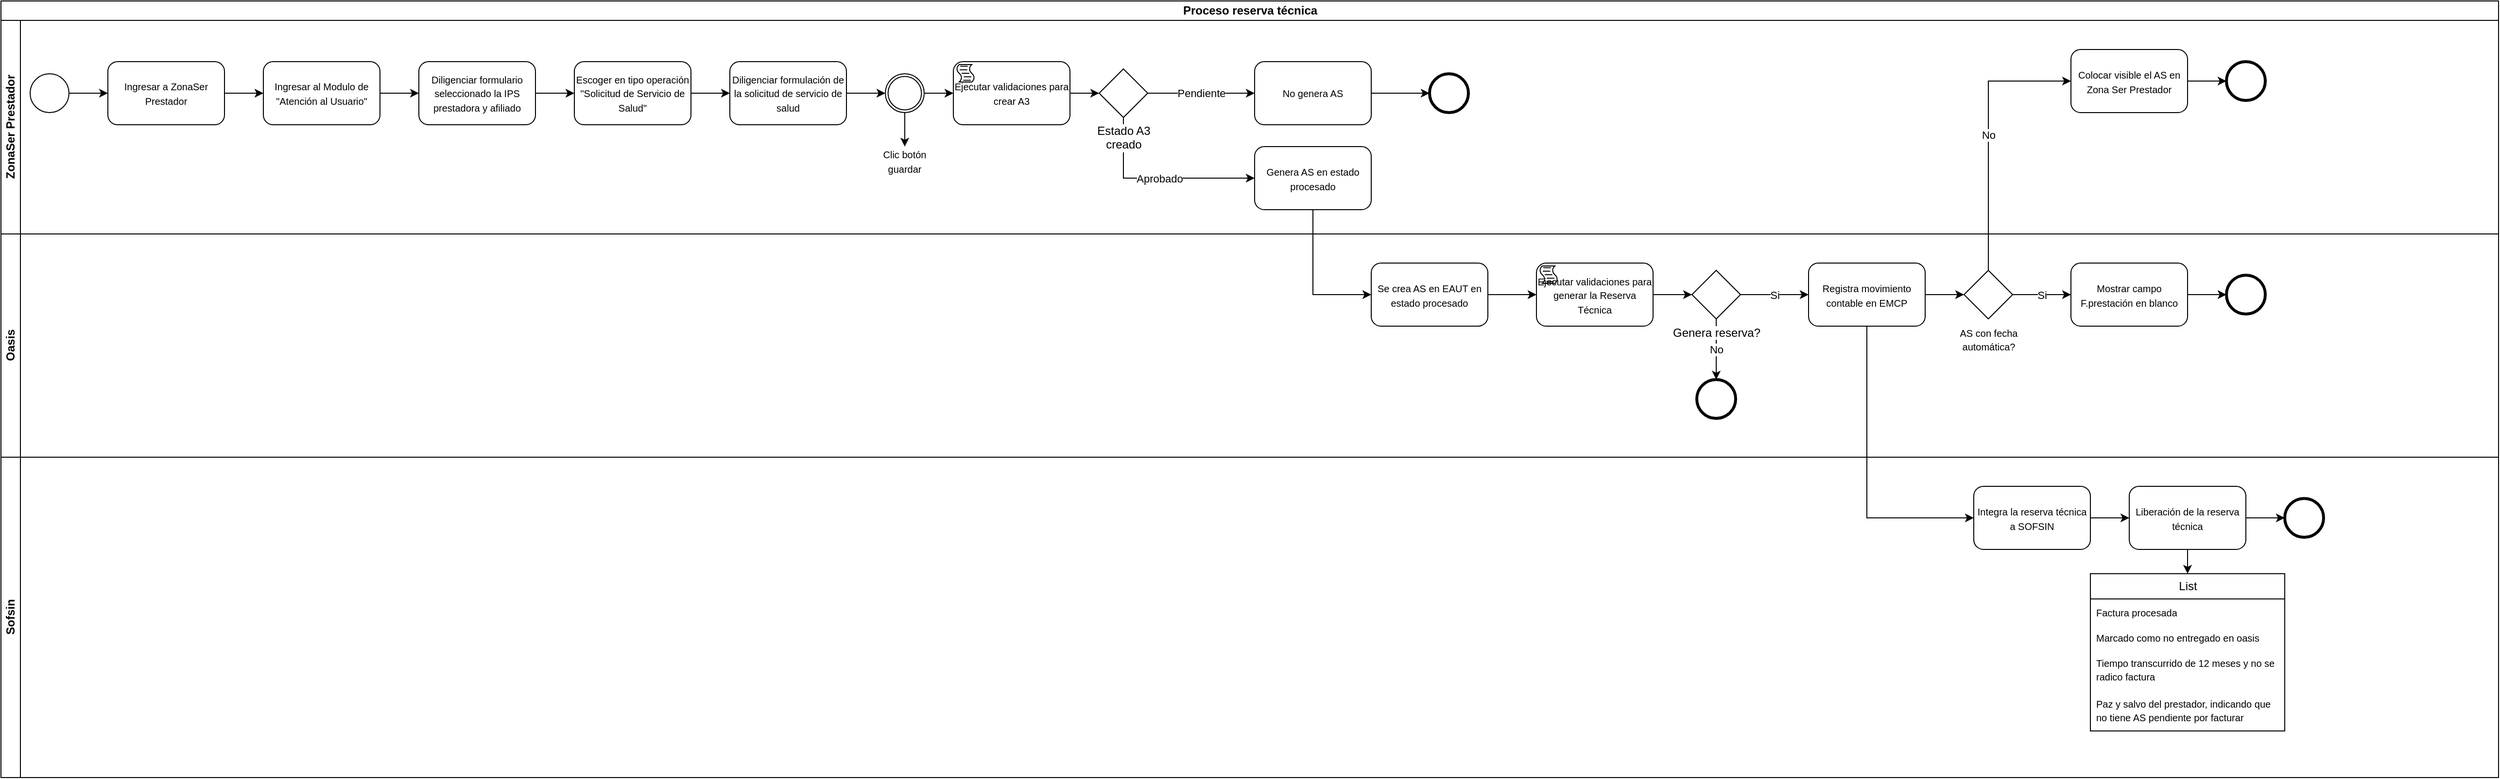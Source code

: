 <mxfile version="21.6.5" type="github">
  <diagram name="Página-1" id="OOA_6IZKtUR3cF3tt41C">
    <mxGraphModel dx="1034" dy="708" grid="1" gridSize="10" guides="1" tooltips="1" connect="1" arrows="1" fold="1" page="1" pageScale="1" pageWidth="2600" pageHeight="819" math="0" shadow="0">
      <root>
        <mxCell id="0" />
        <mxCell id="1" parent="0" />
        <mxCell id="e6QzIjx4ru65ZYh6eTGg-1" value="Proceso reserva técnica" style="swimlane;childLayout=stackLayout;resizeParent=1;resizeParentMax=0;horizontal=1;startSize=20;horizontalStack=0;html=1;" vertex="1" parent="1">
          <mxGeometry x="10" y="10" width="2570" height="800" as="geometry" />
        </mxCell>
        <mxCell id="e6QzIjx4ru65ZYh6eTGg-2" value="ZonaSer Prestador" style="swimlane;startSize=20;horizontal=0;html=1;" vertex="1" parent="e6QzIjx4ru65ZYh6eTGg-1">
          <mxGeometry y="20" width="2570" height="220" as="geometry" />
        </mxCell>
        <mxCell id="e6QzIjx4ru65ZYh6eTGg-6" value="" style="points=[[0.145,0.145,0],[0.5,0,0],[0.855,0.145,0],[1,0.5,0],[0.855,0.855,0],[0.5,1,0],[0.145,0.855,0],[0,0.5,0]];shape=mxgraph.bpmn.event;html=1;verticalLabelPosition=bottom;labelBackgroundColor=#ffffff;verticalAlign=top;align=center;perimeter=ellipsePerimeter;outlineConnect=0;aspect=fixed;outline=end;symbol=terminate2;" vertex="1" parent="e6QzIjx4ru65ZYh6eTGg-2">
          <mxGeometry x="1470" y="55" width="40" height="40" as="geometry" />
        </mxCell>
        <mxCell id="e6QzIjx4ru65ZYh6eTGg-8" style="edgeStyle=orthogonalEdgeStyle;rounded=0;orthogonalLoop=1;jettySize=auto;html=1;" edge="1" parent="e6QzIjx4ru65ZYh6eTGg-2" source="e6QzIjx4ru65ZYh6eTGg-5" target="e6QzIjx4ru65ZYh6eTGg-7">
          <mxGeometry relative="1" as="geometry" />
        </mxCell>
        <mxCell id="e6QzIjx4ru65ZYh6eTGg-5" value="" style="points=[[0.145,0.145,0],[0.5,0,0],[0.855,0.145,0],[1,0.5,0],[0.855,0.855,0],[0.5,1,0],[0.145,0.855,0],[0,0.5,0]];shape=mxgraph.bpmn.event;html=1;verticalLabelPosition=bottom;labelBackgroundColor=#ffffff;verticalAlign=top;align=center;perimeter=ellipsePerimeter;outlineConnect=0;aspect=fixed;outline=standard;symbol=general;" vertex="1" parent="e6QzIjx4ru65ZYh6eTGg-2">
          <mxGeometry x="30" y="55" width="40" height="40" as="geometry" />
        </mxCell>
        <mxCell id="e6QzIjx4ru65ZYh6eTGg-11" value="" style="edgeStyle=orthogonalEdgeStyle;rounded=0;orthogonalLoop=1;jettySize=auto;html=1;" edge="1" parent="e6QzIjx4ru65ZYh6eTGg-2" source="e6QzIjx4ru65ZYh6eTGg-7" target="e6QzIjx4ru65ZYh6eTGg-10">
          <mxGeometry relative="1" as="geometry" />
        </mxCell>
        <mxCell id="e6QzIjx4ru65ZYh6eTGg-7" value="&lt;font style=&quot;font-size: 10px;&quot;&gt;Ingresar a ZonaSer Prestador&lt;/font&gt;" style="points=[[0.25,0,0],[0.5,0,0],[0.75,0,0],[1,0.25,0],[1,0.5,0],[1,0.75,0],[0.75,1,0],[0.5,1,0],[0.25,1,0],[0,0.75,0],[0,0.5,0],[0,0.25,0]];shape=mxgraph.bpmn.task;whiteSpace=wrap;rectStyle=rounded;size=10;html=1;container=1;expand=0;collapsible=0;taskMarker=abstract;" vertex="1" parent="e6QzIjx4ru65ZYh6eTGg-2">
          <mxGeometry x="110" y="42.5" width="120" height="65" as="geometry" />
        </mxCell>
        <mxCell id="e6QzIjx4ru65ZYh6eTGg-13" value="" style="edgeStyle=orthogonalEdgeStyle;rounded=0;orthogonalLoop=1;jettySize=auto;html=1;" edge="1" parent="e6QzIjx4ru65ZYh6eTGg-2" source="e6QzIjx4ru65ZYh6eTGg-10" target="e6QzIjx4ru65ZYh6eTGg-12">
          <mxGeometry relative="1" as="geometry" />
        </mxCell>
        <mxCell id="e6QzIjx4ru65ZYh6eTGg-10" value="&lt;font style=&quot;font-size: 10px;&quot;&gt;Ingresar al Modulo de &quot;Atención al Usuario&quot;&lt;/font&gt;" style="points=[[0.25,0,0],[0.5,0,0],[0.75,0,0],[1,0.25,0],[1,0.5,0],[1,0.75,0],[0.75,1,0],[0.5,1,0],[0.25,1,0],[0,0.75,0],[0,0.5,0],[0,0.25,0]];shape=mxgraph.bpmn.task;whiteSpace=wrap;rectStyle=rounded;size=10;html=1;container=1;expand=0;collapsible=0;taskMarker=abstract;" vertex="1" parent="e6QzIjx4ru65ZYh6eTGg-2">
          <mxGeometry x="270" y="42.5" width="120" height="65" as="geometry" />
        </mxCell>
        <mxCell id="e6QzIjx4ru65ZYh6eTGg-15" value="" style="edgeStyle=orthogonalEdgeStyle;rounded=0;orthogonalLoop=1;jettySize=auto;html=1;" edge="1" parent="e6QzIjx4ru65ZYh6eTGg-2" source="e6QzIjx4ru65ZYh6eTGg-12" target="e6QzIjx4ru65ZYh6eTGg-14">
          <mxGeometry relative="1" as="geometry" />
        </mxCell>
        <mxCell id="e6QzIjx4ru65ZYh6eTGg-12" value="&lt;font style=&quot;font-size: 10px;&quot;&gt;Diligenciar formulario seleccionado la IPS prestadora y afiliado&lt;/font&gt;" style="points=[[0.25,0,0],[0.5,0,0],[0.75,0,0],[1,0.25,0],[1,0.5,0],[1,0.75,0],[0.75,1,0],[0.5,1,0],[0.25,1,0],[0,0.75,0],[0,0.5,0],[0,0.25,0]];shape=mxgraph.bpmn.task;whiteSpace=wrap;rectStyle=rounded;size=10;html=1;container=1;expand=0;collapsible=0;taskMarker=abstract;" vertex="1" parent="e6QzIjx4ru65ZYh6eTGg-2">
          <mxGeometry x="430" y="42.5" width="120" height="65" as="geometry" />
        </mxCell>
        <mxCell id="e6QzIjx4ru65ZYh6eTGg-18" value="" style="edgeStyle=orthogonalEdgeStyle;rounded=0;orthogonalLoop=1;jettySize=auto;html=1;" edge="1" parent="e6QzIjx4ru65ZYh6eTGg-2" source="e6QzIjx4ru65ZYh6eTGg-14" target="e6QzIjx4ru65ZYh6eTGg-17">
          <mxGeometry relative="1" as="geometry" />
        </mxCell>
        <mxCell id="e6QzIjx4ru65ZYh6eTGg-14" value="&lt;font style=&quot;font-size: 10px;&quot;&gt;Escoger en tipo operación &quot;Solicitud de Servicio de Salud&quot;&lt;/font&gt;" style="points=[[0.25,0,0],[0.5,0,0],[0.75,0,0],[1,0.25,0],[1,0.5,0],[1,0.75,0],[0.75,1,0],[0.5,1,0],[0.25,1,0],[0,0.75,0],[0,0.5,0],[0,0.25,0]];shape=mxgraph.bpmn.task;whiteSpace=wrap;rectStyle=rounded;size=10;html=1;container=1;expand=0;collapsible=0;taskMarker=abstract;" vertex="1" parent="e6QzIjx4ru65ZYh6eTGg-2">
          <mxGeometry x="590" y="42.5" width="120" height="65" as="geometry" />
        </mxCell>
        <mxCell id="e6QzIjx4ru65ZYh6eTGg-20" style="edgeStyle=orthogonalEdgeStyle;rounded=0;orthogonalLoop=1;jettySize=auto;html=1;" edge="1" parent="e6QzIjx4ru65ZYh6eTGg-2" source="e6QzIjx4ru65ZYh6eTGg-17" target="e6QzIjx4ru65ZYh6eTGg-19">
          <mxGeometry relative="1" as="geometry" />
        </mxCell>
        <mxCell id="e6QzIjx4ru65ZYh6eTGg-17" value="&lt;font style=&quot;font-size: 10px;&quot;&gt;Diligenciar formulación de la solicitud de servicio de salud&lt;/font&gt;" style="points=[[0.25,0,0],[0.5,0,0],[0.75,0,0],[1,0.25,0],[1,0.5,0],[1,0.75,0],[0.75,1,0],[0.5,1,0],[0.25,1,0],[0,0.75,0],[0,0.5,0],[0,0.25,0]];shape=mxgraph.bpmn.task;whiteSpace=wrap;rectStyle=rounded;size=10;html=1;container=1;expand=0;collapsible=0;taskMarker=abstract;" vertex="1" parent="e6QzIjx4ru65ZYh6eTGg-2">
          <mxGeometry x="750" y="42.5" width="120" height="65" as="geometry" />
        </mxCell>
        <mxCell id="e6QzIjx4ru65ZYh6eTGg-22" style="edgeStyle=orthogonalEdgeStyle;rounded=0;orthogonalLoop=1;jettySize=auto;html=1;" edge="1" parent="e6QzIjx4ru65ZYh6eTGg-2" source="e6QzIjx4ru65ZYh6eTGg-19" target="e6QzIjx4ru65ZYh6eTGg-21">
          <mxGeometry relative="1" as="geometry" />
        </mxCell>
        <mxCell id="e6QzIjx4ru65ZYh6eTGg-24" style="edgeStyle=orthogonalEdgeStyle;rounded=0;orthogonalLoop=1;jettySize=auto;html=1;entryX=0;entryY=0.5;entryDx=0;entryDy=0;entryPerimeter=0;" edge="1" parent="e6QzIjx4ru65ZYh6eTGg-2" source="e6QzIjx4ru65ZYh6eTGg-19" target="e6QzIjx4ru65ZYh6eTGg-26">
          <mxGeometry relative="1" as="geometry">
            <mxPoint x="1010" y="75" as="targetPoint" />
          </mxGeometry>
        </mxCell>
        <mxCell id="e6QzIjx4ru65ZYh6eTGg-19" value="" style="points=[[0.145,0.145,0],[0.5,0,0],[0.855,0.145,0],[1,0.5,0],[0.855,0.855,0],[0.5,1,0],[0.145,0.855,0],[0,0.5,0]];shape=mxgraph.bpmn.event;html=1;verticalLabelPosition=bottom;labelBackgroundColor=#ffffff;verticalAlign=top;align=center;perimeter=ellipsePerimeter;outlineConnect=0;aspect=fixed;outline=throwing;symbol=general;" vertex="1" parent="e6QzIjx4ru65ZYh6eTGg-2">
          <mxGeometry x="910" y="55" width="40" height="40" as="geometry" />
        </mxCell>
        <mxCell id="e6QzIjx4ru65ZYh6eTGg-21" value="&lt;font style=&quot;font-size: 10px;&quot;&gt;Clic botón guardar&lt;/font&gt;" style="text;html=1;strokeColor=none;fillColor=none;align=center;verticalAlign=middle;whiteSpace=wrap;rounded=0;" vertex="1" parent="e6QzIjx4ru65ZYh6eTGg-2">
          <mxGeometry x="900" y="130" width="60" height="30" as="geometry" />
        </mxCell>
        <mxCell id="e6QzIjx4ru65ZYh6eTGg-27" style="edgeStyle=orthogonalEdgeStyle;rounded=0;orthogonalLoop=1;jettySize=auto;html=1;entryX=0;entryY=0.5;entryDx=0;entryDy=0;entryPerimeter=0;" edge="1" parent="e6QzIjx4ru65ZYh6eTGg-2" source="e6QzIjx4ru65ZYh6eTGg-26" target="e6QzIjx4ru65ZYh6eTGg-28">
          <mxGeometry relative="1" as="geometry">
            <mxPoint x="1170" y="75" as="targetPoint" />
          </mxGeometry>
        </mxCell>
        <mxCell id="e6QzIjx4ru65ZYh6eTGg-26" value="&lt;font style=&quot;font-size: 10px;&quot;&gt;Ejecutar validaciones para crear A3&lt;/font&gt;" style="points=[[0.25,0,0],[0.5,0,0],[0.75,0,0],[1,0.25,0],[1,0.5,0],[1,0.75,0],[0.75,1,0],[0.5,1,0],[0.25,1,0],[0,0.75,0],[0,0.5,0],[0,0.25,0]];shape=mxgraph.bpmn.task;whiteSpace=wrap;rectStyle=rounded;size=10;html=1;container=1;expand=0;collapsible=0;taskMarker=script;" vertex="1" parent="e6QzIjx4ru65ZYh6eTGg-2">
          <mxGeometry x="980" y="42.5" width="120" height="65" as="geometry" />
        </mxCell>
        <mxCell id="e6QzIjx4ru65ZYh6eTGg-29" value="Pendiente" style="edgeStyle=orthogonalEdgeStyle;rounded=0;orthogonalLoop=1;jettySize=auto;html=1;entryX=0;entryY=0.5;entryDx=0;entryDy=0;entryPerimeter=0;" edge="1" parent="e6QzIjx4ru65ZYh6eTGg-2" source="e6QzIjx4ru65ZYh6eTGg-28" target="e6QzIjx4ru65ZYh6eTGg-31">
          <mxGeometry relative="1" as="geometry">
            <mxPoint x="1270" y="75" as="targetPoint" />
          </mxGeometry>
        </mxCell>
        <mxCell id="e6QzIjx4ru65ZYh6eTGg-30" value="Aprobado" style="edgeStyle=orthogonalEdgeStyle;rounded=0;orthogonalLoop=1;jettySize=auto;html=1;entryX=0;entryY=0.5;entryDx=0;entryDy=0;entryPerimeter=0;" edge="1" parent="e6QzIjx4ru65ZYh6eTGg-2" source="e6QzIjx4ru65ZYh6eTGg-28" target="e6QzIjx4ru65ZYh6eTGg-32">
          <mxGeometry relative="1" as="geometry">
            <mxPoint x="1250" y="180" as="targetPoint" />
            <Array as="points">
              <mxPoint x="1155" y="163" />
            </Array>
          </mxGeometry>
        </mxCell>
        <mxCell id="e6QzIjx4ru65ZYh6eTGg-28" value="Estado A3&lt;br&gt;creado" style="points=[[0.25,0.25,0],[0.5,0,0],[0.75,0.25,0],[1,0.5,0],[0.75,0.75,0],[0.5,1,0],[0.25,0.75,0],[0,0.5,0]];shape=mxgraph.bpmn.gateway2;html=1;verticalLabelPosition=bottom;labelBackgroundColor=#ffffff;verticalAlign=top;align=center;perimeter=rhombusPerimeter;outlineConnect=0;outline=none;symbol=none;" vertex="1" parent="e6QzIjx4ru65ZYh6eTGg-2">
          <mxGeometry x="1130" y="50" width="50" height="50" as="geometry" />
        </mxCell>
        <mxCell id="e6QzIjx4ru65ZYh6eTGg-33" style="edgeStyle=orthogonalEdgeStyle;rounded=0;orthogonalLoop=1;jettySize=auto;html=1;entryX=0;entryY=0.5;entryDx=0;entryDy=0;entryPerimeter=0;" edge="1" parent="e6QzIjx4ru65ZYh6eTGg-2" source="e6QzIjx4ru65ZYh6eTGg-31" target="e6QzIjx4ru65ZYh6eTGg-6">
          <mxGeometry relative="1" as="geometry" />
        </mxCell>
        <mxCell id="e6QzIjx4ru65ZYh6eTGg-31" value="&lt;span style=&quot;font-size: 10px;&quot;&gt;No genera AS&lt;/span&gt;" style="points=[[0.25,0,0],[0.5,0,0],[0.75,0,0],[1,0.25,0],[1,0.5,0],[1,0.75,0],[0.75,1,0],[0.5,1,0],[0.25,1,0],[0,0.75,0],[0,0.5,0],[0,0.25,0]];shape=mxgraph.bpmn.task;whiteSpace=wrap;rectStyle=rounded;size=10;html=1;container=1;expand=0;collapsible=0;taskMarker=abstract;" vertex="1" parent="e6QzIjx4ru65ZYh6eTGg-2">
          <mxGeometry x="1290" y="42.5" width="120" height="65" as="geometry" />
        </mxCell>
        <mxCell id="e6QzIjx4ru65ZYh6eTGg-32" value="&lt;span style=&quot;font-size: 10px;&quot;&gt;Genera AS en estado procesado&lt;/span&gt;" style="points=[[0.25,0,0],[0.5,0,0],[0.75,0,0],[1,0.25,0],[1,0.5,0],[1,0.75,0],[0.75,1,0],[0.5,1,0],[0.25,1,0],[0,0.75,0],[0,0.5,0],[0,0.25,0]];shape=mxgraph.bpmn.task;whiteSpace=wrap;rectStyle=rounded;size=10;html=1;container=1;expand=0;collapsible=0;taskMarker=abstract;" vertex="1" parent="e6QzIjx4ru65ZYh6eTGg-2">
          <mxGeometry x="1290" y="130" width="120" height="65" as="geometry" />
        </mxCell>
        <mxCell id="e6QzIjx4ru65ZYh6eTGg-71" style="edgeStyle=orthogonalEdgeStyle;rounded=0;orthogonalLoop=1;jettySize=auto;html=1;entryX=0;entryY=0.5;entryDx=0;entryDy=0;entryPerimeter=0;" edge="1" parent="e6QzIjx4ru65ZYh6eTGg-2" source="e6QzIjx4ru65ZYh6eTGg-61" target="e6QzIjx4ru65ZYh6eTGg-72">
          <mxGeometry relative="1" as="geometry">
            <mxPoint x="2310" y="62.5" as="targetPoint" />
          </mxGeometry>
        </mxCell>
        <mxCell id="e6QzIjx4ru65ZYh6eTGg-61" value="&lt;span style=&quot;font-size: 10px;&quot;&gt;Colocar visible el AS en Zona Ser Prestador&lt;/span&gt;" style="points=[[0.25,0,0],[0.5,0,0],[0.75,0,0],[1,0.25,0],[1,0.5,0],[1,0.75,0],[0.75,1,0],[0.5,1,0],[0.25,1,0],[0,0.75,0],[0,0.5,0],[0,0.25,0]];shape=mxgraph.bpmn.task;whiteSpace=wrap;rectStyle=rounded;size=10;html=1;container=1;expand=0;collapsible=0;taskMarker=abstract;" vertex="1" parent="e6QzIjx4ru65ZYh6eTGg-2">
          <mxGeometry x="2130" y="30" width="120" height="65" as="geometry" />
        </mxCell>
        <mxCell id="e6QzIjx4ru65ZYh6eTGg-72" value="" style="points=[[0.145,0.145,0],[0.5,0,0],[0.855,0.145,0],[1,0.5,0],[0.855,0.855,0],[0.5,1,0],[0.145,0.855,0],[0,0.5,0]];shape=mxgraph.bpmn.event;html=1;verticalLabelPosition=bottom;labelBackgroundColor=#ffffff;verticalAlign=top;align=center;perimeter=ellipsePerimeter;outlineConnect=0;aspect=fixed;outline=end;symbol=terminate2;" vertex="1" parent="e6QzIjx4ru65ZYh6eTGg-2">
          <mxGeometry x="2290" y="42.5" width="40" height="40" as="geometry" />
        </mxCell>
        <mxCell id="e6QzIjx4ru65ZYh6eTGg-3" value="Oasis" style="swimlane;startSize=20;horizontal=0;html=1;" vertex="1" parent="e6QzIjx4ru65ZYh6eTGg-1">
          <mxGeometry y="240" width="2570" height="230" as="geometry" />
        </mxCell>
        <mxCell id="e6QzIjx4ru65ZYh6eTGg-38" style="edgeStyle=orthogonalEdgeStyle;rounded=0;orthogonalLoop=1;jettySize=auto;html=1;" edge="1" parent="e6QzIjx4ru65ZYh6eTGg-3" source="e6QzIjx4ru65ZYh6eTGg-35" target="e6QzIjx4ru65ZYh6eTGg-37">
          <mxGeometry relative="1" as="geometry" />
        </mxCell>
        <mxCell id="e6QzIjx4ru65ZYh6eTGg-35" value="&lt;span style=&quot;font-size: 10px;&quot;&gt;Se crea AS en EAUT en estado procesado&lt;/span&gt;" style="points=[[0.25,0,0],[0.5,0,0],[0.75,0,0],[1,0.25,0],[1,0.5,0],[1,0.75,0],[0.75,1,0],[0.5,1,0],[0.25,1,0],[0,0.75,0],[0,0.5,0],[0,0.25,0]];shape=mxgraph.bpmn.task;whiteSpace=wrap;rectStyle=rounded;size=10;html=1;container=1;expand=0;collapsible=0;taskMarker=abstract;" vertex="1" parent="e6QzIjx4ru65ZYh6eTGg-3">
          <mxGeometry x="1410" y="30" width="120" height="65" as="geometry" />
        </mxCell>
        <mxCell id="e6QzIjx4ru65ZYh6eTGg-37" value="&lt;font style=&quot;font-size: 10px;&quot;&gt;Ejecutar validaciones para generar la Reserva Técnica&lt;/font&gt;" style="points=[[0.25,0,0],[0.5,0,0],[0.75,0,0],[1,0.25,0],[1,0.5,0],[1,0.75,0],[0.75,1,0],[0.5,1,0],[0.25,1,0],[0,0.75,0],[0,0.5,0],[0,0.25,0]];shape=mxgraph.bpmn.task;whiteSpace=wrap;rectStyle=rounded;size=10;html=1;container=1;expand=0;collapsible=0;taskMarker=script;" vertex="1" parent="e6QzIjx4ru65ZYh6eTGg-3">
          <mxGeometry x="1580" y="30" width="120" height="65" as="geometry" />
        </mxCell>
        <mxCell id="e6QzIjx4ru65ZYh6eTGg-43" value="Si" style="edgeStyle=orthogonalEdgeStyle;rounded=0;orthogonalLoop=1;jettySize=auto;html=1;" edge="1" parent="e6QzIjx4ru65ZYh6eTGg-3" source="e6QzIjx4ru65ZYh6eTGg-41" target="e6QzIjx4ru65ZYh6eTGg-46">
          <mxGeometry relative="1" as="geometry">
            <mxPoint x="1860" y="62.5" as="targetPoint" />
          </mxGeometry>
        </mxCell>
        <mxCell id="e6QzIjx4ru65ZYh6eTGg-44" value="No" style="edgeStyle=orthogonalEdgeStyle;rounded=0;orthogonalLoop=1;jettySize=auto;html=1;entryX=0.5;entryY=0;entryDx=0;entryDy=0;entryPerimeter=0;" edge="1" parent="e6QzIjx4ru65ZYh6eTGg-3" source="e6QzIjx4ru65ZYh6eTGg-41" target="e6QzIjx4ru65ZYh6eTGg-45">
          <mxGeometry relative="1" as="geometry">
            <mxPoint x="1765" y="160" as="targetPoint" />
            <Array as="points" />
          </mxGeometry>
        </mxCell>
        <mxCell id="e6QzIjx4ru65ZYh6eTGg-41" value="Genera reserva?" style="points=[[0.25,0.25,0],[0.5,0,0],[0.75,0.25,0],[1,0.5,0],[0.75,0.75,0],[0.5,1,0],[0.25,0.75,0],[0,0.5,0]];shape=mxgraph.bpmn.gateway2;html=1;verticalLabelPosition=bottom;labelBackgroundColor=#ffffff;verticalAlign=top;align=center;perimeter=rhombusPerimeter;outlineConnect=0;outline=none;symbol=none;" vertex="1" parent="e6QzIjx4ru65ZYh6eTGg-3">
          <mxGeometry x="1740" y="37.5" width="50" height="50" as="geometry" />
        </mxCell>
        <mxCell id="e6QzIjx4ru65ZYh6eTGg-42" value="" style="edgeStyle=orthogonalEdgeStyle;rounded=0;orthogonalLoop=1;jettySize=auto;html=1;" edge="1" parent="e6QzIjx4ru65ZYh6eTGg-3" source="e6QzIjx4ru65ZYh6eTGg-37" target="e6QzIjx4ru65ZYh6eTGg-41">
          <mxGeometry relative="1" as="geometry">
            <mxPoint x="1710" y="312.5" as="sourcePoint" />
            <mxPoint x="1750" y="312.5" as="targetPoint" />
          </mxGeometry>
        </mxCell>
        <mxCell id="e6QzIjx4ru65ZYh6eTGg-45" value="" style="points=[[0.145,0.145,0],[0.5,0,0],[0.855,0.145,0],[1,0.5,0],[0.855,0.855,0],[0.5,1,0],[0.145,0.855,0],[0,0.5,0]];shape=mxgraph.bpmn.event;html=1;verticalLabelPosition=bottom;labelBackgroundColor=#ffffff;verticalAlign=top;align=center;perimeter=ellipsePerimeter;outlineConnect=0;aspect=fixed;outline=end;symbol=terminate2;" vertex="1" parent="e6QzIjx4ru65ZYh6eTGg-3">
          <mxGeometry x="1745" y="150" width="40" height="40" as="geometry" />
        </mxCell>
        <mxCell id="e6QzIjx4ru65ZYh6eTGg-46" value="&lt;span style=&quot;font-size: 10px;&quot;&gt;Registra movimiento contable en EMCP&lt;/span&gt;" style="points=[[0.25,0,0],[0.5,0,0],[0.75,0,0],[1,0.25,0],[1,0.5,0],[1,0.75,0],[0.75,1,0],[0.5,1,0],[0.25,1,0],[0,0.75,0],[0,0.5,0],[0,0.25,0]];shape=mxgraph.bpmn.task;whiteSpace=wrap;rectStyle=rounded;size=10;html=1;container=1;expand=0;collapsible=0;taskMarker=abstract;" vertex="1" parent="e6QzIjx4ru65ZYh6eTGg-3">
          <mxGeometry x="1860" y="30" width="120" height="65" as="geometry" />
        </mxCell>
        <mxCell id="e6QzIjx4ru65ZYh6eTGg-62" value="Si" style="edgeStyle=orthogonalEdgeStyle;rounded=0;orthogonalLoop=1;jettySize=auto;html=1;entryX=0;entryY=0.5;entryDx=0;entryDy=0;entryPerimeter=0;" edge="1" parent="e6QzIjx4ru65ZYh6eTGg-3" source="e6QzIjx4ru65ZYh6eTGg-59" target="e6QzIjx4ru65ZYh6eTGg-63">
          <mxGeometry relative="1" as="geometry">
            <mxPoint x="2130" y="63" as="targetPoint" />
          </mxGeometry>
        </mxCell>
        <mxCell id="e6QzIjx4ru65ZYh6eTGg-59" value="&lt;font style=&quot;font-size: 10px;&quot;&gt;AS con fecha &lt;br&gt;automática?&lt;/font&gt;" style="points=[[0.25,0.25,0],[0.5,0,0],[0.75,0.25,0],[1,0.5,0],[0.75,0.75,0],[0.5,1,0],[0.25,0.75,0],[0,0.5,0]];shape=mxgraph.bpmn.gateway2;html=1;verticalLabelPosition=bottom;labelBackgroundColor=#ffffff;verticalAlign=top;align=center;perimeter=rhombusPerimeter;outlineConnect=0;outline=none;symbol=none;" vertex="1" parent="e6QzIjx4ru65ZYh6eTGg-3">
          <mxGeometry x="2020" y="37.5" width="50" height="50" as="geometry" />
        </mxCell>
        <mxCell id="e6QzIjx4ru65ZYh6eTGg-58" style="edgeStyle=orthogonalEdgeStyle;rounded=0;orthogonalLoop=1;jettySize=auto;html=1;" edge="1" parent="e6QzIjx4ru65ZYh6eTGg-3" source="e6QzIjx4ru65ZYh6eTGg-46" target="e6QzIjx4ru65ZYh6eTGg-59">
          <mxGeometry relative="1" as="geometry">
            <mxPoint x="2040" y="62.5" as="targetPoint" />
          </mxGeometry>
        </mxCell>
        <mxCell id="e6QzIjx4ru65ZYh6eTGg-73" style="edgeStyle=orthogonalEdgeStyle;rounded=0;orthogonalLoop=1;jettySize=auto;html=1;entryX=0;entryY=0.5;entryDx=0;entryDy=0;entryPerimeter=0;" edge="1" parent="e6QzIjx4ru65ZYh6eTGg-3" source="e6QzIjx4ru65ZYh6eTGg-63" target="e6QzIjx4ru65ZYh6eTGg-74">
          <mxGeometry relative="1" as="geometry">
            <mxPoint x="2300" y="62.5" as="targetPoint" />
          </mxGeometry>
        </mxCell>
        <mxCell id="e6QzIjx4ru65ZYh6eTGg-63" value="&lt;font style=&quot;font-size: 10px;&quot;&gt;Mostrar campo F.prestación en blanco&lt;/font&gt;" style="points=[[0.25,0,0],[0.5,0,0],[0.75,0,0],[1,0.25,0],[1,0.5,0],[1,0.75,0],[0.75,1,0],[0.5,1,0],[0.25,1,0],[0,0.75,0],[0,0.5,0],[0,0.25,0]];shape=mxgraph.bpmn.task;whiteSpace=wrap;rectStyle=rounded;size=10;html=1;container=1;expand=0;collapsible=0;taskMarker=abstract;" vertex="1" parent="e6QzIjx4ru65ZYh6eTGg-3">
          <mxGeometry x="2130" y="30" width="120" height="65" as="geometry" />
        </mxCell>
        <mxCell id="e6QzIjx4ru65ZYh6eTGg-74" value="" style="points=[[0.145,0.145,0],[0.5,0,0],[0.855,0.145,0],[1,0.5,0],[0.855,0.855,0],[0.5,1,0],[0.145,0.855,0],[0,0.5,0]];shape=mxgraph.bpmn.event;html=1;verticalLabelPosition=bottom;labelBackgroundColor=#ffffff;verticalAlign=top;align=center;perimeter=ellipsePerimeter;outlineConnect=0;aspect=fixed;outline=end;symbol=terminate2;" vertex="1" parent="e6QzIjx4ru65ZYh6eTGg-3">
          <mxGeometry x="2290" y="42.5" width="40" height="40" as="geometry" />
        </mxCell>
        <mxCell id="e6QzIjx4ru65ZYh6eTGg-4" value="Sofsin" style="swimlane;startSize=20;horizontal=0;html=1;" vertex="1" parent="e6QzIjx4ru65ZYh6eTGg-1">
          <mxGeometry y="470" width="2570" height="330" as="geometry" />
        </mxCell>
        <mxCell id="e6QzIjx4ru65ZYh6eTGg-52" style="edgeStyle=orthogonalEdgeStyle;rounded=0;orthogonalLoop=1;jettySize=auto;html=1;" edge="1" parent="e6QzIjx4ru65ZYh6eTGg-4" source="e6QzIjx4ru65ZYh6eTGg-49" target="e6QzIjx4ru65ZYh6eTGg-53">
          <mxGeometry relative="1" as="geometry">
            <mxPoint x="2200" y="62.5" as="targetPoint" />
          </mxGeometry>
        </mxCell>
        <mxCell id="e6QzIjx4ru65ZYh6eTGg-49" value="&lt;span style=&quot;font-size: 10px;&quot;&gt;Integra la reserva técnica a SOFSIN&lt;/span&gt;" style="points=[[0.25,0,0],[0.5,0,0],[0.75,0,0],[1,0.25,0],[1,0.5,0],[1,0.75,0],[0.75,1,0],[0.5,1,0],[0.25,1,0],[0,0.75,0],[0,0.5,0],[0,0.25,0]];shape=mxgraph.bpmn.task;whiteSpace=wrap;rectStyle=rounded;size=10;html=1;container=1;expand=0;collapsible=0;taskMarker=abstract;" vertex="1" parent="e6QzIjx4ru65ZYh6eTGg-4">
          <mxGeometry x="2030" y="30" width="120" height="65" as="geometry" />
        </mxCell>
        <mxCell id="e6QzIjx4ru65ZYh6eTGg-69" style="edgeStyle=orthogonalEdgeStyle;rounded=0;orthogonalLoop=1;jettySize=auto;html=1;entryX=0.5;entryY=0;entryDx=0;entryDy=0;" edge="1" parent="e6QzIjx4ru65ZYh6eTGg-4" source="e6QzIjx4ru65ZYh6eTGg-53" target="e6QzIjx4ru65ZYh6eTGg-65">
          <mxGeometry relative="1" as="geometry" />
        </mxCell>
        <mxCell id="e6QzIjx4ru65ZYh6eTGg-53" value="&lt;span style=&quot;font-size: 10px;&quot;&gt;Liberación de la reserva técnica&lt;/span&gt;" style="points=[[0.25,0,0],[0.5,0,0],[0.75,0,0],[1,0.25,0],[1,0.5,0],[1,0.75,0],[0.75,1,0],[0.5,1,0],[0.25,1,0],[0,0.75,0],[0,0.5,0],[0,0.25,0]];shape=mxgraph.bpmn.task;whiteSpace=wrap;rectStyle=rounded;size=10;html=1;container=1;expand=0;collapsible=0;taskMarker=abstract;" vertex="1" parent="e6QzIjx4ru65ZYh6eTGg-4">
          <mxGeometry x="2190" y="30" width="120" height="65" as="geometry" />
        </mxCell>
        <mxCell id="e6QzIjx4ru65ZYh6eTGg-56" value="" style="points=[[0.145,0.145,0],[0.5,0,0],[0.855,0.145,0],[1,0.5,0],[0.855,0.855,0],[0.5,1,0],[0.145,0.855,0],[0,0.5,0]];shape=mxgraph.bpmn.event;html=1;verticalLabelPosition=bottom;labelBackgroundColor=#ffffff;verticalAlign=top;align=center;perimeter=ellipsePerimeter;outlineConnect=0;aspect=fixed;outline=end;symbol=terminate2;" vertex="1" parent="e6QzIjx4ru65ZYh6eTGg-4">
          <mxGeometry x="2350" y="42.5" width="40" height="40" as="geometry" />
        </mxCell>
        <mxCell id="e6QzIjx4ru65ZYh6eTGg-57" value="" style="edgeStyle=orthogonalEdgeStyle;rounded=0;orthogonalLoop=1;jettySize=auto;html=1;" edge="1" parent="e6QzIjx4ru65ZYh6eTGg-4" source="e6QzIjx4ru65ZYh6eTGg-53" target="e6QzIjx4ru65ZYh6eTGg-56">
          <mxGeometry relative="1" as="geometry">
            <mxPoint x="2320" y="543" as="sourcePoint" />
            <mxPoint x="2420" y="542.5" as="targetPoint" />
          </mxGeometry>
        </mxCell>
        <mxCell id="e6QzIjx4ru65ZYh6eTGg-65" value="List" style="swimlane;fontStyle=0;childLayout=stackLayout;horizontal=1;startSize=26;fillColor=none;horizontalStack=0;resizeParent=1;resizeParentMax=0;resizeLast=0;collapsible=1;marginBottom=0;html=1;" vertex="1" parent="e6QzIjx4ru65ZYh6eTGg-4">
          <mxGeometry x="2150" y="120" width="200" height="162" as="geometry" />
        </mxCell>
        <mxCell id="e6QzIjx4ru65ZYh6eTGg-66" value="&lt;font style=&quot;font-size: 10px;&quot;&gt;Factura procesada&lt;/font&gt;" style="text;strokeColor=none;fillColor=none;align=left;verticalAlign=top;spacingLeft=4;spacingRight=4;overflow=hidden;rotatable=0;points=[[0,0.5],[1,0.5]];portConstraint=eastwest;whiteSpace=wrap;html=1;" vertex="1" parent="e6QzIjx4ru65ZYh6eTGg-65">
          <mxGeometry y="26" width="200" height="26" as="geometry" />
        </mxCell>
        <mxCell id="e6QzIjx4ru65ZYh6eTGg-67" value="&lt;font style=&quot;font-size: 10px;&quot;&gt;Marcado como no entregado en oasis&lt;/font&gt;" style="text;strokeColor=none;fillColor=none;align=left;verticalAlign=top;spacingLeft=4;spacingRight=4;overflow=hidden;rotatable=0;points=[[0,0.5],[1,0.5]];portConstraint=eastwest;whiteSpace=wrap;html=1;" vertex="1" parent="e6QzIjx4ru65ZYh6eTGg-65">
          <mxGeometry y="52" width="200" height="26" as="geometry" />
        </mxCell>
        <mxCell id="e6QzIjx4ru65ZYh6eTGg-68" value="&lt;font style=&quot;font-size: 10px;&quot;&gt;Tiempo transcurrido de 12 meses y no se radico factura&lt;/font&gt;" style="text;strokeColor=none;fillColor=none;align=left;verticalAlign=top;spacingLeft=4;spacingRight=4;overflow=hidden;rotatable=0;points=[[0,0.5],[1,0.5]];portConstraint=eastwest;whiteSpace=wrap;html=1;" vertex="1" parent="e6QzIjx4ru65ZYh6eTGg-65">
          <mxGeometry y="78" width="200" height="42" as="geometry" />
        </mxCell>
        <mxCell id="e6QzIjx4ru65ZYh6eTGg-70" value="&lt;font style=&quot;font-size: 10px;&quot;&gt;Paz y salvo del prestador, indicando que no tiene AS pendiente por facturar&lt;/font&gt;" style="text;strokeColor=none;fillColor=none;align=left;verticalAlign=top;spacingLeft=4;spacingRight=4;overflow=hidden;rotatable=0;points=[[0,0.5],[1,0.5]];portConstraint=eastwest;whiteSpace=wrap;html=1;" vertex="1" parent="e6QzIjx4ru65ZYh6eTGg-65">
          <mxGeometry y="120" width="200" height="42" as="geometry" />
        </mxCell>
        <mxCell id="e6QzIjx4ru65ZYh6eTGg-34" style="edgeStyle=orthogonalEdgeStyle;rounded=0;orthogonalLoop=1;jettySize=auto;html=1;entryX=0;entryY=0.5;entryDx=0;entryDy=0;entryPerimeter=0;" edge="1" parent="e6QzIjx4ru65ZYh6eTGg-1" source="e6QzIjx4ru65ZYh6eTGg-32" target="e6QzIjx4ru65ZYh6eTGg-35">
          <mxGeometry relative="1" as="geometry">
            <mxPoint x="1350" y="280" as="targetPoint" />
            <Array as="points">
              <mxPoint x="1350" y="303" />
            </Array>
          </mxGeometry>
        </mxCell>
        <mxCell id="e6QzIjx4ru65ZYh6eTGg-51" style="edgeStyle=orthogonalEdgeStyle;rounded=0;orthogonalLoop=1;jettySize=auto;html=1;entryX=0;entryY=0.5;entryDx=0;entryDy=0;entryPerimeter=0;" edge="1" parent="e6QzIjx4ru65ZYh6eTGg-1" source="e6QzIjx4ru65ZYh6eTGg-46" target="e6QzIjx4ru65ZYh6eTGg-49">
          <mxGeometry relative="1" as="geometry">
            <Array as="points">
              <mxPoint x="1920" y="533" />
            </Array>
          </mxGeometry>
        </mxCell>
        <mxCell id="e6QzIjx4ru65ZYh6eTGg-60" value="No" style="edgeStyle=orthogonalEdgeStyle;rounded=0;orthogonalLoop=1;jettySize=auto;html=1;entryX=0;entryY=0.5;entryDx=0;entryDy=0;entryPerimeter=0;" edge="1" parent="e6QzIjx4ru65ZYh6eTGg-1" source="e6QzIjx4ru65ZYh6eTGg-59" target="e6QzIjx4ru65ZYh6eTGg-61">
          <mxGeometry relative="1" as="geometry">
            <mxPoint x="2040" y="90" as="targetPoint" />
            <Array as="points">
              <mxPoint x="2045" y="83" />
            </Array>
          </mxGeometry>
        </mxCell>
      </root>
    </mxGraphModel>
  </diagram>
</mxfile>
